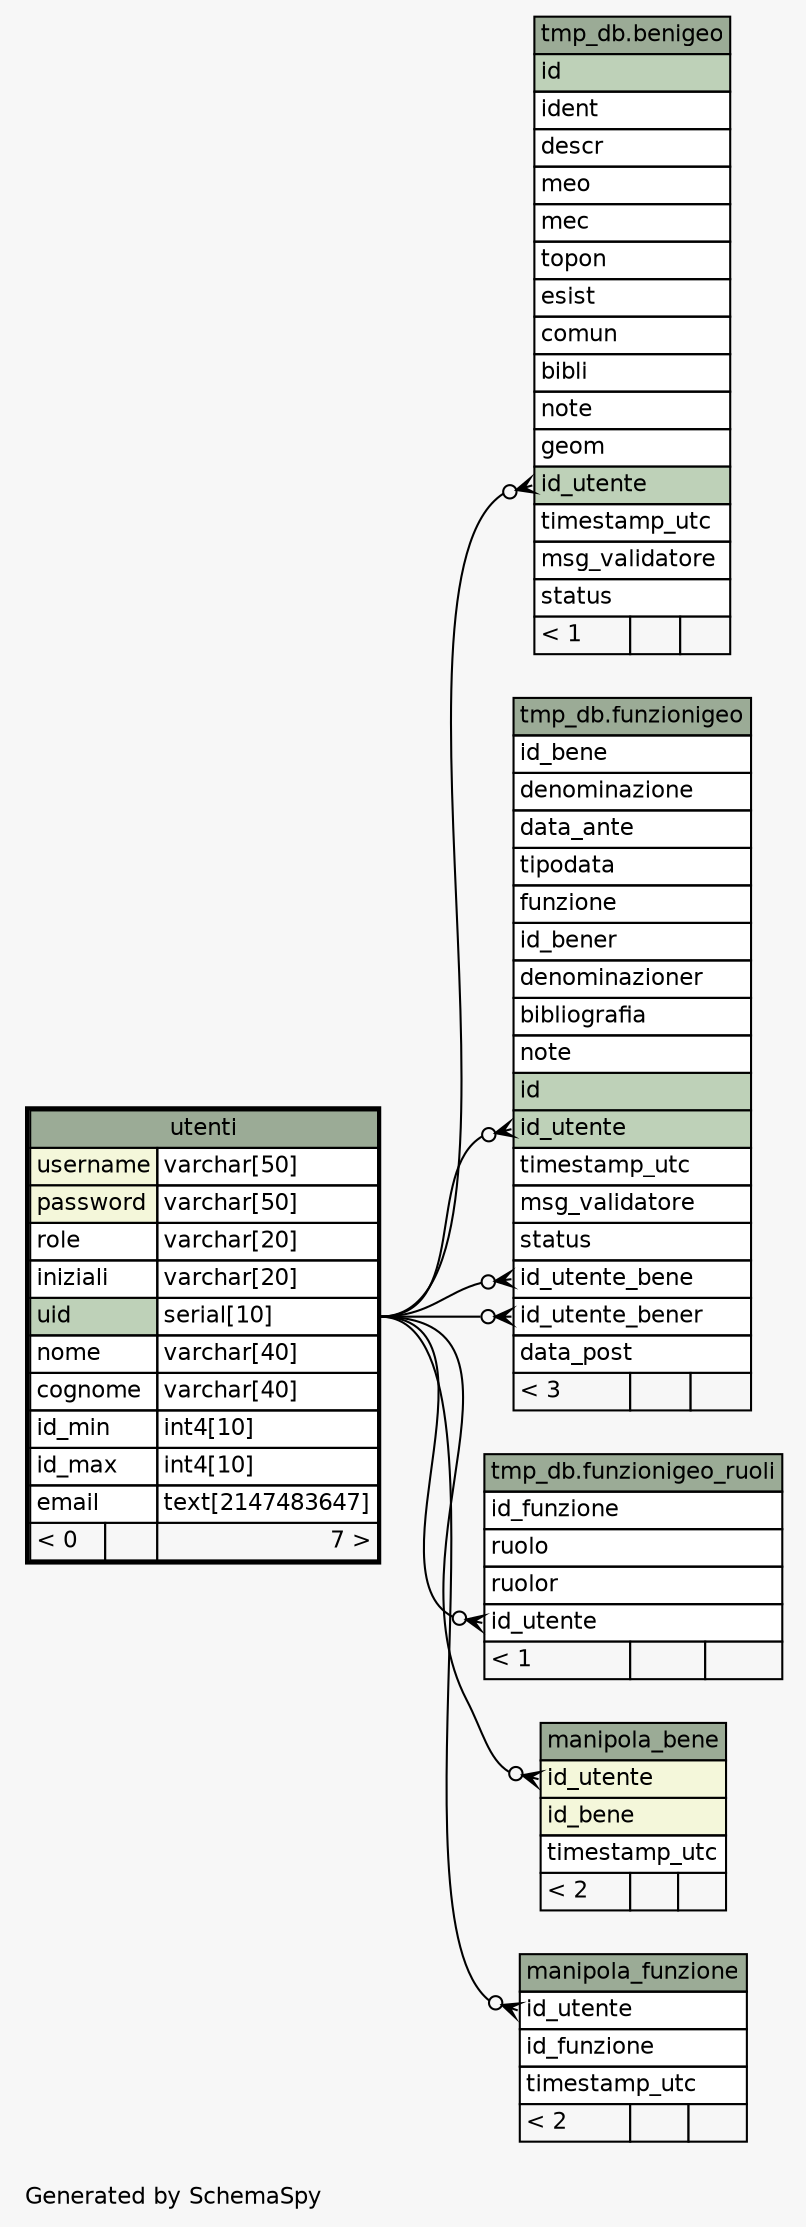 // dot 2.38.0 on Windows 10 10.0
// SchemaSpy rev 590
digraph "oneDegreeRelationshipsDiagram" {
  graph [
    rankdir="RL"
    bgcolor="#f7f7f7"
    label="\nGenerated by SchemaSpy"
    labeljust="l"
    nodesep="0.18"
    ranksep="0.46"
    fontname="Helvetica"
    fontsize="11"
  ];
  node [
    fontname="Helvetica"
    fontsize="11"
    shape="plaintext"
  ];
  edge [
    arrowsize="0.8"
  ];
  "tmp_db.benigeo":"id_utente":w -> "utenti":"uid.type":e [arrowhead=none dir=back arrowtail=crowodot];
  "tmp_db.funzionigeo":"id_utente":w -> "utenti":"uid.type":e [arrowhead=none dir=back arrowtail=crowodot];
  "tmp_db.funzionigeo":"id_utente_bene":w -> "utenti":"uid.type":e [arrowhead=none dir=back arrowtail=crowodot];
  "tmp_db.funzionigeo":"id_utente_bener":w -> "utenti":"uid.type":e [arrowhead=none dir=back arrowtail=crowodot];
  "tmp_db.funzionigeo_ruoli":"id_utente":w -> "utenti":"uid.type":e [arrowhead=none dir=back arrowtail=crowodot];
  "manipola_bene":"id_utente":w -> "utenti":"uid.type":e [arrowhead=none dir=back arrowtail=crowodot];
  "manipola_funzione":"id_utente":w -> "utenti":"uid.type":e [arrowhead=none dir=back arrowtail=crowodot];
  "tmp_db.benigeo" [
    label=<
    <TABLE BORDER="0" CELLBORDER="1" CELLSPACING="0" BGCOLOR="#ffffff">
      <TR><TD COLSPAN="3" BGCOLOR="#9bab96" ALIGN="CENTER">tmp_db.benigeo</TD></TR>
      <TR><TD PORT="id" COLSPAN="3" BGCOLOR="#bed1b8" ALIGN="LEFT">id</TD></TR>
      <TR><TD PORT="ident" COLSPAN="3" ALIGN="LEFT">ident</TD></TR>
      <TR><TD PORT="descr" COLSPAN="3" ALIGN="LEFT">descr</TD></TR>
      <TR><TD PORT="meo" COLSPAN="3" ALIGN="LEFT">meo</TD></TR>
      <TR><TD PORT="mec" COLSPAN="3" ALIGN="LEFT">mec</TD></TR>
      <TR><TD PORT="topon" COLSPAN="3" ALIGN="LEFT">topon</TD></TR>
      <TR><TD PORT="esist" COLSPAN="3" ALIGN="LEFT">esist</TD></TR>
      <TR><TD PORT="comun" COLSPAN="3" ALIGN="LEFT">comun</TD></TR>
      <TR><TD PORT="bibli" COLSPAN="3" ALIGN="LEFT">bibli</TD></TR>
      <TR><TD PORT="note" COLSPAN="3" ALIGN="LEFT">note</TD></TR>
      <TR><TD PORT="geom" COLSPAN="3" ALIGN="LEFT">geom</TD></TR>
      <TR><TD PORT="id_utente" COLSPAN="3" BGCOLOR="#bed1b8" ALIGN="LEFT">id_utente</TD></TR>
      <TR><TD PORT="timestamp_utc" COLSPAN="3" ALIGN="LEFT">timestamp_utc</TD></TR>
      <TR><TD PORT="msg_validatore" COLSPAN="3" ALIGN="LEFT">msg_validatore</TD></TR>
      <TR><TD PORT="status" COLSPAN="3" ALIGN="LEFT">status</TD></TR>
      <TR><TD ALIGN="LEFT" BGCOLOR="#f7f7f7">&lt; 1</TD><TD ALIGN="RIGHT" BGCOLOR="#f7f7f7">  </TD><TD ALIGN="RIGHT" BGCOLOR="#f7f7f7">  </TD></TR>
    </TABLE>>
    URL="../../tmp_db/tables/benigeo.html"
    tooltip="tmp_db.benigeo"
  ];
  "tmp_db.funzionigeo" [
    label=<
    <TABLE BORDER="0" CELLBORDER="1" CELLSPACING="0" BGCOLOR="#ffffff">
      <TR><TD COLSPAN="3" BGCOLOR="#9bab96" ALIGN="CENTER">tmp_db.funzionigeo</TD></TR>
      <TR><TD PORT="id_bene" COLSPAN="3" ALIGN="LEFT">id_bene</TD></TR>
      <TR><TD PORT="denominazione" COLSPAN="3" ALIGN="LEFT">denominazione</TD></TR>
      <TR><TD PORT="data_ante" COLSPAN="3" ALIGN="LEFT">data_ante</TD></TR>
      <TR><TD PORT="tipodata" COLSPAN="3" ALIGN="LEFT">tipodata</TD></TR>
      <TR><TD PORT="funzione" COLSPAN="3" ALIGN="LEFT">funzione</TD></TR>
      <TR><TD PORT="id_bener" COLSPAN="3" ALIGN="LEFT">id_bener</TD></TR>
      <TR><TD PORT="denominazioner" COLSPAN="3" ALIGN="LEFT">denominazioner</TD></TR>
      <TR><TD PORT="bibliografia" COLSPAN="3" ALIGN="LEFT">bibliografia</TD></TR>
      <TR><TD PORT="note" COLSPAN="3" ALIGN="LEFT">note</TD></TR>
      <TR><TD PORT="id" COLSPAN="3" BGCOLOR="#bed1b8" ALIGN="LEFT">id</TD></TR>
      <TR><TD PORT="id_utente" COLSPAN="3" BGCOLOR="#bed1b8" ALIGN="LEFT">id_utente</TD></TR>
      <TR><TD PORT="timestamp_utc" COLSPAN="3" ALIGN="LEFT">timestamp_utc</TD></TR>
      <TR><TD PORT="msg_validatore" COLSPAN="3" ALIGN="LEFT">msg_validatore</TD></TR>
      <TR><TD PORT="status" COLSPAN="3" ALIGN="LEFT">status</TD></TR>
      <TR><TD PORT="id_utente_bene" COLSPAN="3" ALIGN="LEFT">id_utente_bene</TD></TR>
      <TR><TD PORT="id_utente_bener" COLSPAN="3" ALIGN="LEFT">id_utente_bener</TD></TR>
      <TR><TD PORT="data_post" COLSPAN="3" ALIGN="LEFT">data_post</TD></TR>
      <TR><TD ALIGN="LEFT" BGCOLOR="#f7f7f7">&lt; 3</TD><TD ALIGN="RIGHT" BGCOLOR="#f7f7f7">  </TD><TD ALIGN="RIGHT" BGCOLOR="#f7f7f7">  </TD></TR>
    </TABLE>>
    URL="../../tmp_db/tables/funzionigeo.html"
    tooltip="tmp_db.funzionigeo"
  ];
  "tmp_db.funzionigeo_ruoli" [
    label=<
    <TABLE BORDER="0" CELLBORDER="1" CELLSPACING="0" BGCOLOR="#ffffff">
      <TR><TD COLSPAN="3" BGCOLOR="#9bab96" ALIGN="CENTER">tmp_db.funzionigeo_ruoli</TD></TR>
      <TR><TD PORT="id_funzione" COLSPAN="3" ALIGN="LEFT">id_funzione</TD></TR>
      <TR><TD PORT="ruolo" COLSPAN="3" ALIGN="LEFT">ruolo</TD></TR>
      <TR><TD PORT="ruolor" COLSPAN="3" ALIGN="LEFT">ruolor</TD></TR>
      <TR><TD PORT="id_utente" COLSPAN="3" ALIGN="LEFT">id_utente</TD></TR>
      <TR><TD ALIGN="LEFT" BGCOLOR="#f7f7f7">&lt; 1</TD><TD ALIGN="RIGHT" BGCOLOR="#f7f7f7">  </TD><TD ALIGN="RIGHT" BGCOLOR="#f7f7f7">  </TD></TR>
    </TABLE>>
    URL="../../tmp_db/tables/funzionigeo_ruoli.html"
    tooltip="tmp_db.funzionigeo_ruoli"
  ];
  "manipola_bene" [
    label=<
    <TABLE BORDER="0" CELLBORDER="1" CELLSPACING="0" BGCOLOR="#ffffff">
      <TR><TD COLSPAN="3" BGCOLOR="#9bab96" ALIGN="CENTER">manipola_bene</TD></TR>
      <TR><TD PORT="id_utente" COLSPAN="3" BGCOLOR="#f4f7da" ALIGN="LEFT">id_utente</TD></TR>
      <TR><TD PORT="id_bene" COLSPAN="3" BGCOLOR="#f4f7da" ALIGN="LEFT">id_bene</TD></TR>
      <TR><TD PORT="timestamp_utc" COLSPAN="3" ALIGN="LEFT">timestamp_utc</TD></TR>
      <TR><TD ALIGN="LEFT" BGCOLOR="#f7f7f7">&lt; 2</TD><TD ALIGN="RIGHT" BGCOLOR="#f7f7f7">  </TD><TD ALIGN="RIGHT" BGCOLOR="#f7f7f7">  </TD></TR>
    </TABLE>>
    URL="manipola_bene.html"
    tooltip="manipola_bene"
  ];
  "manipola_funzione" [
    label=<
    <TABLE BORDER="0" CELLBORDER="1" CELLSPACING="0" BGCOLOR="#ffffff">
      <TR><TD COLSPAN="3" BGCOLOR="#9bab96" ALIGN="CENTER">manipola_funzione</TD></TR>
      <TR><TD PORT="id_utente" COLSPAN="3" ALIGN="LEFT">id_utente</TD></TR>
      <TR><TD PORT="id_funzione" COLSPAN="3" ALIGN="LEFT">id_funzione</TD></TR>
      <TR><TD PORT="timestamp_utc" COLSPAN="3" ALIGN="LEFT">timestamp_utc</TD></TR>
      <TR><TD ALIGN="LEFT" BGCOLOR="#f7f7f7">&lt; 2</TD><TD ALIGN="RIGHT" BGCOLOR="#f7f7f7">  </TD><TD ALIGN="RIGHT" BGCOLOR="#f7f7f7">  </TD></TR>
    </TABLE>>
    URL="manipola_funzione.html"
    tooltip="manipola_funzione"
  ];
  "utenti" [
    label=<
    <TABLE BORDER="2" CELLBORDER="1" CELLSPACING="0" BGCOLOR="#ffffff">
      <TR><TD COLSPAN="3" BGCOLOR="#9bab96" ALIGN="CENTER">utenti</TD></TR>
      <TR><TD PORT="username" COLSPAN="2" BGCOLOR="#f4f7da" ALIGN="LEFT">username</TD><TD PORT="username.type" ALIGN="LEFT">varchar[50]</TD></TR>
      <TR><TD PORT="password" COLSPAN="2" BGCOLOR="#f4f7da" ALIGN="LEFT">password</TD><TD PORT="password.type" ALIGN="LEFT">varchar[50]</TD></TR>
      <TR><TD PORT="role" COLSPAN="2" ALIGN="LEFT">role</TD><TD PORT="role.type" ALIGN="LEFT">varchar[20]</TD></TR>
      <TR><TD PORT="iniziali" COLSPAN="2" ALIGN="LEFT">iniziali</TD><TD PORT="iniziali.type" ALIGN="LEFT">varchar[20]</TD></TR>
      <TR><TD PORT="uid" COLSPAN="2" BGCOLOR="#bed1b8" ALIGN="LEFT">uid</TD><TD PORT="uid.type" ALIGN="LEFT">serial[10]</TD></TR>
      <TR><TD PORT="nome" COLSPAN="2" ALIGN="LEFT">nome</TD><TD PORT="nome.type" ALIGN="LEFT">varchar[40]</TD></TR>
      <TR><TD PORT="cognome" COLSPAN="2" ALIGN="LEFT">cognome</TD><TD PORT="cognome.type" ALIGN="LEFT">varchar[40]</TD></TR>
      <TR><TD PORT="id_min" COLSPAN="2" ALIGN="LEFT">id_min</TD><TD PORT="id_min.type" ALIGN="LEFT">int4[10]</TD></TR>
      <TR><TD PORT="id_max" COLSPAN="2" ALIGN="LEFT">id_max</TD><TD PORT="id_max.type" ALIGN="LEFT">int4[10]</TD></TR>
      <TR><TD PORT="email" COLSPAN="2" ALIGN="LEFT">email</TD><TD PORT="email.type" ALIGN="LEFT">text[2147483647]</TD></TR>
      <TR><TD ALIGN="LEFT" BGCOLOR="#f7f7f7">&lt; 0</TD><TD ALIGN="RIGHT" BGCOLOR="#f7f7f7">  </TD><TD ALIGN="RIGHT" BGCOLOR="#f7f7f7">7 &gt;</TD></TR>
    </TABLE>>
    URL="utenti.html"
    tooltip="utenti"
  ];
}

